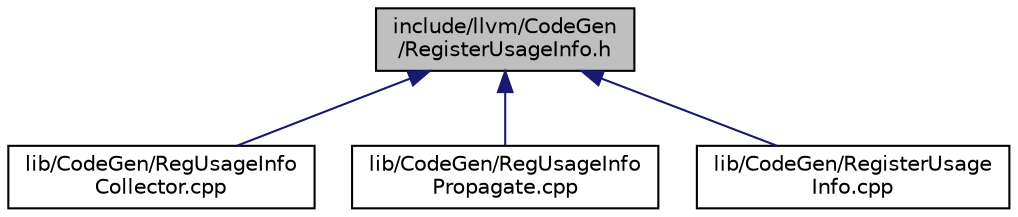 digraph "include/llvm/CodeGen/RegisterUsageInfo.h"
{
 // LATEX_PDF_SIZE
  bgcolor="transparent";
  edge [fontname="Helvetica",fontsize="10",labelfontname="Helvetica",labelfontsize="10"];
  node [fontname="Helvetica",fontsize="10",shape="box"];
  Node1 [label="include/llvm/CodeGen\l/RegisterUsageInfo.h",height=0.2,width=0.4,color="black", fillcolor="grey75", style="filled", fontcolor="black",tooltip="This pass is required to take advantage of the interprocedural register allocation infrastructure."];
  Node1 -> Node2 [dir="back",color="midnightblue",fontsize="10",style="solid",fontname="Helvetica"];
  Node2 [label="lib/CodeGen/RegUsageInfo\lCollector.cpp",height=0.2,width=0.4,color="black",URL="$RegUsageInfoCollector_8cpp.html",tooltip=" "];
  Node1 -> Node3 [dir="back",color="midnightblue",fontsize="10",style="solid",fontname="Helvetica"];
  Node3 [label="lib/CodeGen/RegUsageInfo\lPropagate.cpp",height=0.2,width=0.4,color="black",URL="$RegUsageInfoPropagate_8cpp.html",tooltip=" "];
  Node1 -> Node4 [dir="back",color="midnightblue",fontsize="10",style="solid",fontname="Helvetica"];
  Node4 [label="lib/CodeGen/RegisterUsage\lInfo.cpp",height=0.2,width=0.4,color="black",URL="$RegisterUsageInfo_8cpp.html",tooltip=" "];
}
